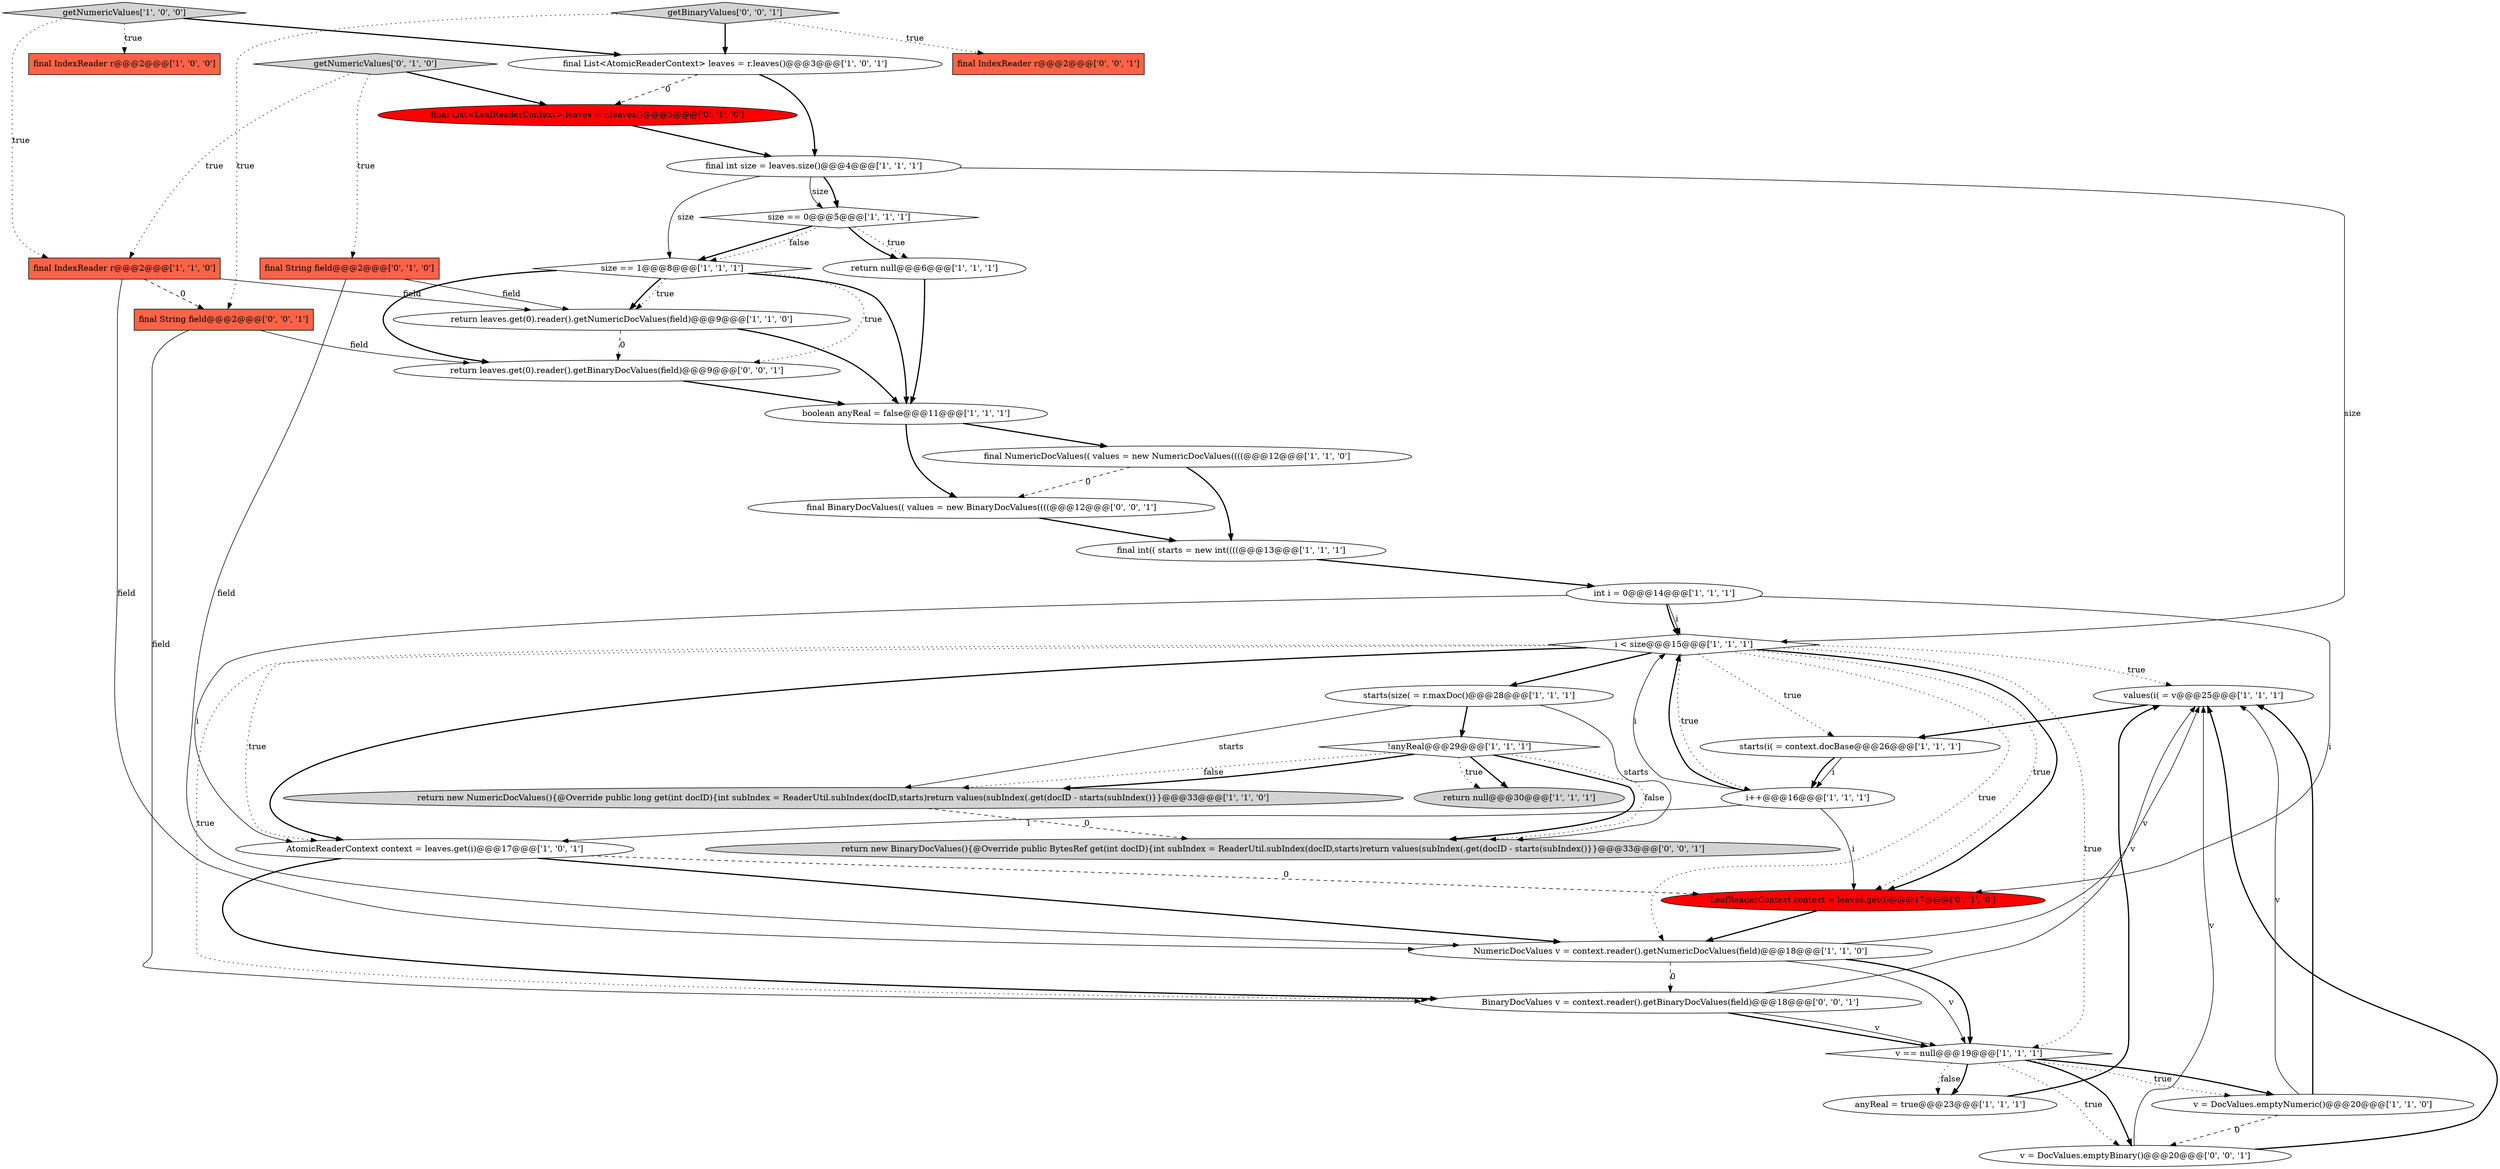 digraph {
0 [style = filled, label = "return new NumericDocValues(){@Override public long get(int docID){int subIndex = ReaderUtil.subIndex(docID,starts)return values(subIndex(.get(docID - starts(subIndex()}}@@@33@@@['1', '1', '0']", fillcolor = lightgray, shape = ellipse image = "AAA0AAABBB1BBB"];
18 [style = filled, label = "return null@@@6@@@['1', '1', '1']", fillcolor = white, shape = ellipse image = "AAA0AAABBB1BBB"];
5 [style = filled, label = "size == 1@@@8@@@['1', '1', '1']", fillcolor = white, shape = diamond image = "AAA0AAABBB1BBB"];
7 [style = filled, label = "return null@@@30@@@['1', '1', '1']", fillcolor = lightgray, shape = ellipse image = "AAA0AAABBB1BBB"];
10 [style = filled, label = "values(i( = v@@@25@@@['1', '1', '1']", fillcolor = white, shape = ellipse image = "AAA0AAABBB1BBB"];
12 [style = filled, label = "anyReal = true@@@23@@@['1', '1', '1']", fillcolor = white, shape = ellipse image = "AAA0AAABBB1BBB"];
32 [style = filled, label = "getBinaryValues['0', '0', '1']", fillcolor = lightgray, shape = diamond image = "AAA0AAABBB3BBB"];
33 [style = filled, label = "final IndexReader r@@@2@@@['0', '0', '1']", fillcolor = tomato, shape = box image = "AAA0AAABBB3BBB"];
6 [style = filled, label = "size == 0@@@5@@@['1', '1', '1']", fillcolor = white, shape = diamond image = "AAA0AAABBB1BBB"];
9 [style = filled, label = "v == null@@@19@@@['1', '1', '1']", fillcolor = white, shape = diamond image = "AAA0AAABBB1BBB"];
27 [style = filled, label = "final String field@@@2@@@['0', '1', '0']", fillcolor = tomato, shape = box image = "AAA0AAABBB2BBB"];
11 [style = filled, label = "AtomicReaderContext context = leaves.get(i)@@@17@@@['1', '0', '1']", fillcolor = white, shape = ellipse image = "AAA0AAABBB1BBB"];
28 [style = filled, label = "getNumericValues['0', '1', '0']", fillcolor = lightgray, shape = diamond image = "AAA0AAABBB2BBB"];
23 [style = filled, label = "final NumericDocValues(( values = new NumericDocValues((((@@@12@@@['1', '1', '0']", fillcolor = white, shape = ellipse image = "AAA0AAABBB1BBB"];
8 [style = filled, label = "final int size = leaves.size()@@@4@@@['1', '1', '1']", fillcolor = white, shape = ellipse image = "AAA0AAABBB1BBB"];
16 [style = filled, label = "return leaves.get(0).reader().getNumericDocValues(field)@@@9@@@['1', '1', '0']", fillcolor = white, shape = ellipse image = "AAA0AAABBB1BBB"];
20 [style = filled, label = "final List<AtomicReaderContext> leaves = r.leaves()@@@3@@@['1', '0', '1']", fillcolor = white, shape = ellipse image = "AAA0AAABBB1BBB"];
22 [style = filled, label = "final IndexReader r@@@2@@@['1', '0', '0']", fillcolor = tomato, shape = box image = "AAA0AAABBB1BBB"];
3 [style = filled, label = "final int(( starts = new int((((@@@13@@@['1', '1', '1']", fillcolor = white, shape = ellipse image = "AAA0AAABBB1BBB"];
26 [style = filled, label = "LeafReaderContext context = leaves.get(i)@@@17@@@['0', '1', '0']", fillcolor = red, shape = ellipse image = "AAA1AAABBB2BBB"];
19 [style = filled, label = "starts(i( = context.docBase@@@26@@@['1', '1', '1']", fillcolor = white, shape = ellipse image = "AAA0AAABBB1BBB"];
4 [style = filled, label = "getNumericValues['1', '0', '0']", fillcolor = lightgray, shape = diamond image = "AAA0AAABBB1BBB"];
37 [style = filled, label = "final BinaryDocValues(( values = new BinaryDocValues((((@@@12@@@['0', '0', '1']", fillcolor = white, shape = ellipse image = "AAA0AAABBB3BBB"];
25 [style = filled, label = "final IndexReader r@@@2@@@['1', '1', '0']", fillcolor = tomato, shape = box image = "AAA0AAABBB1BBB"];
15 [style = filled, label = "NumericDocValues v = context.reader().getNumericDocValues(field)@@@18@@@['1', '1', '0']", fillcolor = white, shape = ellipse image = "AAA0AAABBB1BBB"];
34 [style = filled, label = "return new BinaryDocValues(){@Override public BytesRef get(int docID){int subIndex = ReaderUtil.subIndex(docID,starts)return values(subIndex(.get(docID - starts(subIndex()}}@@@33@@@['0', '0', '1']", fillcolor = lightgray, shape = ellipse image = "AAA0AAABBB3BBB"];
29 [style = filled, label = "final List<LeafReaderContext> leaves = r.leaves()@@@3@@@['0', '1', '0']", fillcolor = red, shape = ellipse image = "AAA1AAABBB2BBB"];
36 [style = filled, label = "return leaves.get(0).reader().getBinaryDocValues(field)@@@9@@@['0', '0', '1']", fillcolor = white, shape = ellipse image = "AAA0AAABBB3BBB"];
14 [style = filled, label = "i < size@@@15@@@['1', '1', '1']", fillcolor = white, shape = diamond image = "AAA0AAABBB1BBB"];
13 [style = filled, label = "boolean anyReal = false@@@11@@@['1', '1', '1']", fillcolor = white, shape = ellipse image = "AAA0AAABBB1BBB"];
31 [style = filled, label = "BinaryDocValues v = context.reader().getBinaryDocValues(field)@@@18@@@['0', '0', '1']", fillcolor = white, shape = ellipse image = "AAA0AAABBB3BBB"];
30 [style = filled, label = "v = DocValues.emptyBinary()@@@20@@@['0', '0', '1']", fillcolor = white, shape = ellipse image = "AAA0AAABBB3BBB"];
1 [style = filled, label = "!anyReal@@@29@@@['1', '1', '1']", fillcolor = white, shape = diamond image = "AAA0AAABBB1BBB"];
17 [style = filled, label = "int i = 0@@@14@@@['1', '1', '1']", fillcolor = white, shape = ellipse image = "AAA0AAABBB1BBB"];
2 [style = filled, label = "starts(size( = r.maxDoc()@@@28@@@['1', '1', '1']", fillcolor = white, shape = ellipse image = "AAA0AAABBB1BBB"];
21 [style = filled, label = "i++@@@16@@@['1', '1', '1']", fillcolor = white, shape = ellipse image = "AAA0AAABBB1BBB"];
24 [style = filled, label = "v = DocValues.emptyNumeric()@@@20@@@['1', '1', '0']", fillcolor = white, shape = ellipse image = "AAA0AAABBB1BBB"];
35 [style = filled, label = "final String field@@@2@@@['0', '0', '1']", fillcolor = tomato, shape = box image = "AAA0AAABBB3BBB"];
2->0 [style = solid, label="starts"];
14->19 [style = dotted, label="true"];
31->9 [style = bold, label=""];
14->26 [style = dotted, label="true"];
10->19 [style = bold, label=""];
28->25 [style = dotted, label="true"];
25->16 [style = solid, label="field"];
8->6 [style = bold, label=""];
24->30 [style = dashed, label="0"];
2->34 [style = solid, label="starts"];
37->3 [style = bold, label=""];
12->10 [style = bold, label=""];
14->21 [style = dotted, label="true"];
6->18 [style = dotted, label="true"];
17->14 [style = bold, label=""];
31->9 [style = solid, label="v"];
26->15 [style = bold, label=""];
15->31 [style = dashed, label="0"];
0->34 [style = dashed, label="0"];
14->11 [style = dotted, label="true"];
28->27 [style = dotted, label="true"];
5->36 [style = bold, label=""];
14->11 [style = bold, label=""];
8->6 [style = solid, label="size"];
32->20 [style = bold, label=""];
9->24 [style = bold, label=""];
15->9 [style = solid, label="v"];
25->15 [style = solid, label="field"];
24->10 [style = bold, label=""];
32->35 [style = dotted, label="true"];
17->11 [style = solid, label="i"];
35->36 [style = solid, label="field"];
23->3 [style = bold, label=""];
1->0 [style = bold, label=""];
17->26 [style = solid, label="i"];
9->12 [style = dotted, label="false"];
20->29 [style = dashed, label="0"];
30->10 [style = solid, label="v"];
5->36 [style = dotted, label="true"];
13->37 [style = bold, label=""];
20->8 [style = bold, label=""];
9->24 [style = dotted, label="true"];
21->26 [style = solid, label="i"];
4->22 [style = dotted, label="true"];
15->9 [style = bold, label=""];
30->10 [style = bold, label=""];
8->14 [style = solid, label="size"];
28->29 [style = bold, label=""];
16->13 [style = bold, label=""];
2->1 [style = bold, label=""];
6->18 [style = bold, label=""];
11->26 [style = dashed, label="0"];
35->31 [style = solid, label="field"];
8->5 [style = solid, label="size"];
17->14 [style = solid, label="i"];
1->7 [style = bold, label=""];
32->33 [style = dotted, label="true"];
23->37 [style = dashed, label="0"];
5->16 [style = bold, label=""];
15->10 [style = solid, label="v"];
11->31 [style = bold, label=""];
6->5 [style = bold, label=""];
36->13 [style = bold, label=""];
1->34 [style = bold, label=""];
21->14 [style = solid, label="i"];
27->15 [style = solid, label="field"];
5->13 [style = bold, label=""];
4->20 [style = bold, label=""];
5->16 [style = dotted, label="true"];
16->36 [style = dashed, label="0"];
3->17 [style = bold, label=""];
14->2 [style = bold, label=""];
9->12 [style = bold, label=""];
9->30 [style = dotted, label="true"];
1->0 [style = dotted, label="false"];
21->14 [style = bold, label=""];
19->21 [style = bold, label=""];
29->8 [style = bold, label=""];
6->5 [style = dotted, label="false"];
27->16 [style = solid, label="field"];
1->34 [style = dotted, label="false"];
9->30 [style = bold, label=""];
4->25 [style = dotted, label="true"];
25->35 [style = dashed, label="0"];
14->10 [style = dotted, label="true"];
11->15 [style = bold, label=""];
1->7 [style = dotted, label="true"];
14->26 [style = bold, label=""];
14->15 [style = dotted, label="true"];
19->21 [style = solid, label="i"];
31->10 [style = solid, label="v"];
18->13 [style = bold, label=""];
13->23 [style = bold, label=""];
14->31 [style = dotted, label="true"];
14->9 [style = dotted, label="true"];
24->10 [style = solid, label="v"];
21->11 [style = solid, label="i"];
}
